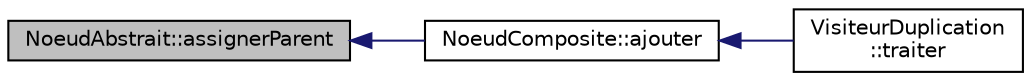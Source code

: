 digraph "NoeudAbstrait::assignerParent"
{
  edge [fontname="Helvetica",fontsize="10",labelfontname="Helvetica",labelfontsize="10"];
  node [fontname="Helvetica",fontsize="10",shape=record];
  rankdir="LR";
  Node1 [label="NoeudAbstrait::assignerParent",height=0.2,width=0.4,color="black", fillcolor="grey75", style="filled", fontcolor="black"];
  Node1 -> Node2 [dir="back",color="midnightblue",fontsize="10",style="solid",fontname="Helvetica"];
  Node2 [label="NoeudComposite::ajouter",height=0.2,width=0.4,color="black", fillcolor="white", style="filled",URL="$da/d38/class_noeud_composite.html#ac2ce823d2c52140d4e1a924163ebbb58",tooltip="Ajoute un noeud enfant. "];
  Node2 -> Node3 [dir="back",color="midnightblue",fontsize="10",style="solid",fontname="Helvetica"];
  Node3 [label="VisiteurDuplication\l::traiter",height=0.2,width=0.4,color="black", fillcolor="white", style="filled",URL="$dc/d6f/class_visiteur_duplication.html#a8f6ceca5ac2ddd15957829ae4480c2a1"];
}
